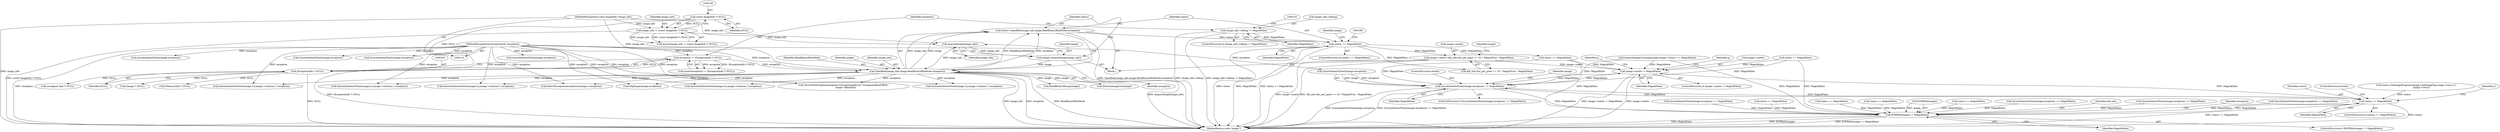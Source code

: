 digraph "0_ImageMagick_f6e9d0d9955e85bdd7540b251cd50d598dacc5e6_10@pointer" {
"1000321" [label="(Call,image->matte=dib_info.bits_per_pixel == 32 ? MagickTrue : MagickFalse)"];
"1000185" [label="(Call,status == MagickFalse)"];
"1000177" [label="(Call,status=OpenBlob(image_info,image,ReadBinaryBlobMode,exception))"];
"1000179" [label="(Call,OpenBlob(image_info,image,ReadBinaryBlobMode,exception))"];
"1000175" [label="(Call,AcquireImage(image_info))"];
"1000135" [label="(Call,image_info != (const ImageInfo *) NULL)"];
"1000115" [label="(MethodParameterIn,const ImageInfo *image_info)"];
"1000137" [label="(Call,(const ImageInfo *) NULL)"];
"1000173" [label="(Call,image=AcquireImage(image_info))"];
"1000162" [label="(Call,exception != (ExceptionInfo *) NULL)"];
"1000116" [label="(MethodParameterIn,ExceptionInfo *exception)"];
"1000164" [label="(Call,(ExceptionInfo *) NULL)"];
"1000147" [label="(Call,image_info->debug != MagickFalse)"];
"1001563" [label="(Call,image->matte != MagickFalse)"];
"1001577" [label="(Call,SyncAuthenticPixels(image,exception) == MagickFalse)"];
"1001608" [label="(Call,status == MagickFalse)"];
"1001622" [label="(Call,EOFBlob(image) != MagickFalse)"];
"1000325" [label="(Call,dib_info.bits_per_pixel == 32 ? MagickTrue : MagickFalse)"];
"1000928" [label="(Call,SyncAuthenticPixels(image,exception))"];
"1001582" [label="(ControlStructure,break;)"];
"1000137" [label="(Call,(const ImageInfo *) NULL)"];
"1000148" [label="(Call,image_info->debug)"];
"1000179" [label="(Call,OpenBlob(image_info,image,ReadBinaryBlobMode,exception))"];
"1001670" [label="(MethodReturn,static Image *)"];
"1000174" [label="(Identifier,image)"];
"1001267" [label="(Call,status == MagickFalse)"];
"1000116" [label="(MethodParameterIn,ExceptionInfo *exception)"];
"1000322" [label="(Call,image->matte)"];
"1001610" [label="(Identifier,MagickFalse)"];
"1001636" [label="(Identifier,dib_info)"];
"1001622" [label="(Call,EOFBlob(image) != MagickFalse)"];
"1000209" [label="(Call,ReadBlobLSBLong(image))"];
"1001577" [label="(Call,SyncAuthenticPixels(image,exception) == MagickFalse)"];
"1000147" [label="(Call,image_info->debug != MagickFalse)"];
"1001609" [label="(Identifier,status)"];
"1001581" [label="(Identifier,MagickFalse)"];
"1001562" [label="(ControlStructure,if (image->matte != MagickFalse))"];
"1000185" [label="(Call,status == MagickFalse)"];
"1001236" [label="(Call,SyncAuthenticPixels(image,exception) == MagickFalse)"];
"1000194" [label="(Call,(Image *) NULL)"];
"1000173" [label="(Call,image=AcquireImage(image_info))"];
"1000182" [label="(Identifier,ReadBinaryBlobMode)"];
"1000139" [label="(Identifier,NULL)"];
"1001328" [label="(Call,QueueAuthenticPixels(image,0,y,image->columns,1,exception))"];
"1000190" [label="(Identifier,image)"];
"1000162" [label="(Call,exception != (ExceptionInfo *) NULL)"];
"1000502" [label="(Call,AcquireImageColormap(image,image->colors) == MagickFalse)"];
"1000321" [label="(Call,image->matte=dib_info.bits_per_pixel == 32 ? MagickTrue : MagickFalse)"];
"1001000" [label="(Call,QueueAuthenticPixels(image,0,y,image->columns,1,exception))"];
"1001575" [label="(Identifier,q)"];
"1001627" [label="(Identifier,exception)"];
"1001621" [label="(ControlStructure,if (EOFBlob(image) != MagickFalse))"];
"1001237" [label="(Call,SyncAuthenticPixels(image,exception))"];
"1001611" [label="(ControlStructure,break;)"];
"1001586" [label="(Identifier,image)"];
"1000161" [label="(Call,assert(exception != (ExceptionInfo *) NULL))"];
"1000927" [label="(Call,SyncAuthenticPixels(image,exception) == MagickFalse)"];
"1000181" [label="(Identifier,image)"];
"1000810" [label="(Call,QueueAuthenticPixels(image,0,y,image->columns,1,exception))"];
"1001096" [label="(Call,SyncAuthenticPixels(image,exception) == MagickFalse)"];
"1000191" [label="(Call,DestroyImageList(image))"];
"1000164" [label="(Call,(ExceptionInfo *) NULL)"];
"1001097" [label="(Call,SyncAuthenticPixels(image,exception))"];
"1001563" [label="(Call,image->matte != MagickFalse)"];
"1000482" [label="(Call,InheritException(exception,&image->exception))"];
"1001475" [label="(Call,status == MagickFalse)"];
"1000685" [label="(Call,(MemoryInfo *) NULL)"];
"1000180" [label="(Identifier,image_info)"];
"1001643" [label="(Call,FlipImage(image,exception))"];
"1000134" [label="(Call,assert(image_info != (const ImageInfo *) NULL))"];
"1000146" [label="(ControlStructure,if (image_info->debug != MagickFalse))"];
"1000151" [label="(Identifier,MagickFalse)"];
"1001592" [label="(Call,status=SetImageProgress(image,LoadImageTag,image->rows-y-1,\n              image->rows))"];
"1001564" [label="(Call,image->matte)"];
"1001497" [label="(Identifier,y)"];
"1000117" [label="(Block,)"];
"1000115" [label="(MethodParameterIn,const ImageInfo *image_info)"];
"1000739" [label="(Call,status == MagickFalse)"];
"1001625" [label="(Identifier,MagickFalse)"];
"1001127" [label="(Call,status == MagickFalse)"];
"1000163" [label="(Identifier,exception)"];
"1001567" [label="(Identifier,MagickFalse)"];
"1001607" [label="(ControlStructure,if (status == MagickFalse))"];
"1001623" [label="(Call,EOFBlob(image))"];
"1000183" [label="(Identifier,exception)"];
"1000186" [label="(Identifier,status)"];
"1000166" [label="(Identifier,NULL)"];
"1000184" [label="(ControlStructure,if (status == MagickFalse))"];
"1000136" [label="(Identifier,image_info)"];
"1001608" [label="(Call,status == MagickFalse)"];
"1000958" [label="(Call,status == MagickFalse)"];
"1001514" [label="(Call,QueueAuthenticPixels(image,0,y,image->columns,1,exception))"];
"1000178" [label="(Identifier,status)"];
"1000478" [label="(Call,status == MagickFalse)"];
"1001578" [label="(Call,SyncAuthenticPixels(image,exception))"];
"1000177" [label="(Call,status=OpenBlob(image_info,image,ReadBinaryBlobMode,exception))"];
"1001444" [label="(Call,SyncAuthenticPixels(image,exception) == MagickFalse)"];
"1000187" [label="(Identifier,MagickFalse)"];
"1001626" [label="(Call,ThrowFileException(exception,CorruptImageError,\"UnexpectedEndOfFile\",\n      image->filename))"];
"1000533" [label="(Call,(unsigned char *) NULL)"];
"1001576" [label="(ControlStructure,if (SyncAuthenticPixels(image,exception) == MagickFalse))"];
"1000175" [label="(Call,AcquireImage(image_info))"];
"1000176" [label="(Identifier,image_info)"];
"1001186" [label="(Call,QueueAuthenticPixels(image,0,y,image->columns,1,exception))"];
"1000135" [label="(Call,image_info != (const ImageInfo *) NULL)"];
"1001445" [label="(Call,SyncAuthenticPixels(image,exception))"];
"1001569" [label="(Identifier,q)"];
"1000335" [label="(Identifier,image)"];
"1000321" -> "1000117"  [label="AST: "];
"1000321" -> "1000325"  [label="CFG: "];
"1000322" -> "1000321"  [label="AST: "];
"1000325" -> "1000321"  [label="AST: "];
"1000335" -> "1000321"  [label="CFG: "];
"1000321" -> "1001670"  [label="DDG: image->matte"];
"1000321" -> "1001670"  [label="DDG: dib_info.bits_per_pixel == 32 ? MagickTrue : MagickFalse"];
"1000185" -> "1000321"  [label="DDG: MagickFalse"];
"1000321" -> "1001563"  [label="DDG: image->matte"];
"1000185" -> "1000184"  [label="AST: "];
"1000185" -> "1000187"  [label="CFG: "];
"1000186" -> "1000185"  [label="AST: "];
"1000187" -> "1000185"  [label="AST: "];
"1000190" -> "1000185"  [label="CFG: "];
"1000198" -> "1000185"  [label="CFG: "];
"1000185" -> "1001670"  [label="DDG: status"];
"1000185" -> "1001670"  [label="DDG: MagickFalse"];
"1000185" -> "1001670"  [label="DDG: status == MagickFalse"];
"1000177" -> "1000185"  [label="DDG: status"];
"1000147" -> "1000185"  [label="DDG: MagickFalse"];
"1000185" -> "1000325"  [label="DDG: MagickFalse"];
"1000185" -> "1000478"  [label="DDG: MagickFalse"];
"1000177" -> "1000117"  [label="AST: "];
"1000177" -> "1000179"  [label="CFG: "];
"1000178" -> "1000177"  [label="AST: "];
"1000179" -> "1000177"  [label="AST: "];
"1000186" -> "1000177"  [label="CFG: "];
"1000177" -> "1001670"  [label="DDG: OpenBlob(image_info,image,ReadBinaryBlobMode,exception)"];
"1000179" -> "1000177"  [label="DDG: image_info"];
"1000179" -> "1000177"  [label="DDG: image"];
"1000179" -> "1000177"  [label="DDG: ReadBinaryBlobMode"];
"1000179" -> "1000177"  [label="DDG: exception"];
"1000179" -> "1000183"  [label="CFG: "];
"1000180" -> "1000179"  [label="AST: "];
"1000181" -> "1000179"  [label="AST: "];
"1000182" -> "1000179"  [label="AST: "];
"1000183" -> "1000179"  [label="AST: "];
"1000179" -> "1001670"  [label="DDG: ReadBinaryBlobMode"];
"1000179" -> "1001670"  [label="DDG: image_info"];
"1000179" -> "1001670"  [label="DDG: exception"];
"1000175" -> "1000179"  [label="DDG: image_info"];
"1000115" -> "1000179"  [label="DDG: image_info"];
"1000173" -> "1000179"  [label="DDG: image"];
"1000162" -> "1000179"  [label="DDG: exception"];
"1000116" -> "1000179"  [label="DDG: exception"];
"1000179" -> "1000191"  [label="DDG: image"];
"1000179" -> "1000209"  [label="DDG: image"];
"1000179" -> "1000482"  [label="DDG: exception"];
"1000179" -> "1000810"  [label="DDG: exception"];
"1000179" -> "1001000"  [label="DDG: exception"];
"1000179" -> "1001186"  [label="DDG: exception"];
"1000179" -> "1001328"  [label="DDG: exception"];
"1000179" -> "1001514"  [label="DDG: exception"];
"1000179" -> "1001626"  [label="DDG: exception"];
"1000179" -> "1001643"  [label="DDG: exception"];
"1000175" -> "1000173"  [label="AST: "];
"1000175" -> "1000176"  [label="CFG: "];
"1000176" -> "1000175"  [label="AST: "];
"1000173" -> "1000175"  [label="CFG: "];
"1000175" -> "1000173"  [label="DDG: image_info"];
"1000135" -> "1000175"  [label="DDG: image_info"];
"1000115" -> "1000175"  [label="DDG: image_info"];
"1000135" -> "1000134"  [label="AST: "];
"1000135" -> "1000137"  [label="CFG: "];
"1000136" -> "1000135"  [label="AST: "];
"1000137" -> "1000135"  [label="AST: "];
"1000134" -> "1000135"  [label="CFG: "];
"1000135" -> "1001670"  [label="DDG: (const ImageInfo *) NULL"];
"1000135" -> "1000134"  [label="DDG: image_info"];
"1000135" -> "1000134"  [label="DDG: (const ImageInfo *) NULL"];
"1000115" -> "1000135"  [label="DDG: image_info"];
"1000137" -> "1000135"  [label="DDG: NULL"];
"1000115" -> "1000114"  [label="AST: "];
"1000115" -> "1001670"  [label="DDG: image_info"];
"1000137" -> "1000139"  [label="CFG: "];
"1000138" -> "1000137"  [label="AST: "];
"1000139" -> "1000137"  [label="AST: "];
"1000137" -> "1000164"  [label="DDG: NULL"];
"1000173" -> "1000117"  [label="AST: "];
"1000174" -> "1000173"  [label="AST: "];
"1000178" -> "1000173"  [label="CFG: "];
"1000173" -> "1001670"  [label="DDG: AcquireImage(image_info)"];
"1000162" -> "1000161"  [label="AST: "];
"1000162" -> "1000164"  [label="CFG: "];
"1000163" -> "1000162"  [label="AST: "];
"1000164" -> "1000162"  [label="AST: "];
"1000161" -> "1000162"  [label="CFG: "];
"1000162" -> "1001670"  [label="DDG: (ExceptionInfo *) NULL"];
"1000162" -> "1000161"  [label="DDG: exception"];
"1000162" -> "1000161"  [label="DDG: (ExceptionInfo *) NULL"];
"1000116" -> "1000162"  [label="DDG: exception"];
"1000164" -> "1000162"  [label="DDG: NULL"];
"1000116" -> "1000114"  [label="AST: "];
"1000116" -> "1001670"  [label="DDG: exception"];
"1000116" -> "1000482"  [label="DDG: exception"];
"1000116" -> "1000810"  [label="DDG: exception"];
"1000116" -> "1000928"  [label="DDG: exception"];
"1000116" -> "1001000"  [label="DDG: exception"];
"1000116" -> "1001097"  [label="DDG: exception"];
"1000116" -> "1001186"  [label="DDG: exception"];
"1000116" -> "1001237"  [label="DDG: exception"];
"1000116" -> "1001328"  [label="DDG: exception"];
"1000116" -> "1001445"  [label="DDG: exception"];
"1000116" -> "1001514"  [label="DDG: exception"];
"1000116" -> "1001578"  [label="DDG: exception"];
"1000116" -> "1001626"  [label="DDG: exception"];
"1000116" -> "1001643"  [label="DDG: exception"];
"1000164" -> "1000166"  [label="CFG: "];
"1000165" -> "1000164"  [label="AST: "];
"1000166" -> "1000164"  [label="AST: "];
"1000164" -> "1001670"  [label="DDG: NULL"];
"1000164" -> "1000194"  [label="DDG: NULL"];
"1000164" -> "1000533"  [label="DDG: NULL"];
"1000164" -> "1000685"  [label="DDG: NULL"];
"1000147" -> "1000146"  [label="AST: "];
"1000147" -> "1000151"  [label="CFG: "];
"1000148" -> "1000147"  [label="AST: "];
"1000151" -> "1000147"  [label="AST: "];
"1000153" -> "1000147"  [label="CFG: "];
"1000163" -> "1000147"  [label="CFG: "];
"1000147" -> "1001670"  [label="DDG: image_info->debug"];
"1000147" -> "1001670"  [label="DDG: image_info->debug != MagickFalse"];
"1001563" -> "1001562"  [label="AST: "];
"1001563" -> "1001567"  [label="CFG: "];
"1001564" -> "1001563"  [label="AST: "];
"1001567" -> "1001563"  [label="AST: "];
"1001569" -> "1001563"  [label="CFG: "];
"1001575" -> "1001563"  [label="CFG: "];
"1001563" -> "1001670"  [label="DDG: image->matte != MagickFalse"];
"1001563" -> "1001670"  [label="DDG: image->matte"];
"1001608" -> "1001563"  [label="DDG: MagickFalse"];
"1000478" -> "1001563"  [label="DDG: MagickFalse"];
"1000739" -> "1001563"  [label="DDG: MagickFalse"];
"1000502" -> "1001563"  [label="DDG: MagickFalse"];
"1001577" -> "1001563"  [label="DDG: MagickFalse"];
"1001563" -> "1001577"  [label="DDG: MagickFalse"];
"1001577" -> "1001576"  [label="AST: "];
"1001577" -> "1001581"  [label="CFG: "];
"1001578" -> "1001577"  [label="AST: "];
"1001581" -> "1001577"  [label="AST: "];
"1001582" -> "1001577"  [label="CFG: "];
"1001586" -> "1001577"  [label="CFG: "];
"1001577" -> "1001670"  [label="DDG: SyncAuthenticPixels(image,exception)"];
"1001577" -> "1001670"  [label="DDG: SyncAuthenticPixels(image,exception) == MagickFalse"];
"1001578" -> "1001577"  [label="DDG: image"];
"1001578" -> "1001577"  [label="DDG: exception"];
"1001608" -> "1001577"  [label="DDG: MagickFalse"];
"1000478" -> "1001577"  [label="DDG: MagickFalse"];
"1000739" -> "1001577"  [label="DDG: MagickFalse"];
"1000502" -> "1001577"  [label="DDG: MagickFalse"];
"1001577" -> "1001608"  [label="DDG: MagickFalse"];
"1001577" -> "1001622"  [label="DDG: MagickFalse"];
"1001608" -> "1001607"  [label="AST: "];
"1001608" -> "1001610"  [label="CFG: "];
"1001609" -> "1001608"  [label="AST: "];
"1001610" -> "1001608"  [label="AST: "];
"1001611" -> "1001608"  [label="CFG: "];
"1001497" -> "1001608"  [label="CFG: "];
"1001608" -> "1001670"  [label="DDG: status"];
"1001608" -> "1001670"  [label="DDG: status == MagickFalse"];
"1001592" -> "1001608"  [label="DDG: status"];
"1001608" -> "1001622"  [label="DDG: MagickFalse"];
"1001622" -> "1001621"  [label="AST: "];
"1001622" -> "1001625"  [label="CFG: "];
"1001623" -> "1001622"  [label="AST: "];
"1001625" -> "1001622"  [label="AST: "];
"1001627" -> "1001622"  [label="CFG: "];
"1001636" -> "1001622"  [label="CFG: "];
"1001622" -> "1001670"  [label="DDG: EOFBlob(image)"];
"1001622" -> "1001670"  [label="DDG: EOFBlob(image) != MagickFalse"];
"1001622" -> "1001670"  [label="DDG: MagickFalse"];
"1001623" -> "1001622"  [label="DDG: image"];
"1001127" -> "1001622"  [label="DDG: MagickFalse"];
"1001444" -> "1001622"  [label="DDG: MagickFalse"];
"1001096" -> "1001622"  [label="DDG: MagickFalse"];
"1001475" -> "1001622"  [label="DDG: MagickFalse"];
"1000478" -> "1001622"  [label="DDG: MagickFalse"];
"1000739" -> "1001622"  [label="DDG: MagickFalse"];
"1001267" -> "1001622"  [label="DDG: MagickFalse"];
"1000958" -> "1001622"  [label="DDG: MagickFalse"];
"1000927" -> "1001622"  [label="DDG: MagickFalse"];
"1000502" -> "1001622"  [label="DDG: MagickFalse"];
"1001236" -> "1001622"  [label="DDG: MagickFalse"];
}
